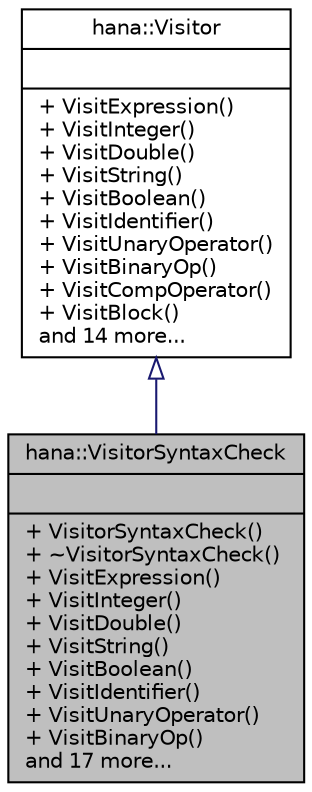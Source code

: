 digraph "hana::VisitorSyntaxCheck"
{
 // LATEX_PDF_SIZE
  edge [fontname="Helvetica",fontsize="10",labelfontname="Helvetica",labelfontsize="10"];
  node [fontname="Helvetica",fontsize="10",shape=record];
  Node1 [label="{hana::VisitorSyntaxCheck\n||+ VisitorSyntaxCheck()\l+ ~VisitorSyntaxCheck()\l+ VisitExpression()\l+ VisitInteger()\l+ VisitDouble()\l+ VisitString()\l+ VisitBoolean()\l+ VisitIdentifier()\l+ VisitUnaryOperator()\l+ VisitBinaryOp()\land 17 more...\l}",height=0.2,width=0.4,color="black", fillcolor="grey75", style="filled", fontcolor="black",tooltip=" "];
  Node2 -> Node1 [dir="back",color="midnightblue",fontsize="10",style="solid",arrowtail="onormal",fontname="Helvetica"];
  Node2 [label="{hana::Visitor\n||+ VisitExpression()\l+ VisitInteger()\l+ VisitDouble()\l+ VisitString()\l+ VisitBoolean()\l+ VisitIdentifier()\l+ VisitUnaryOperator()\l+ VisitBinaryOp()\l+ VisitCompOperator()\l+ VisitBlock()\land 14 more...\l}",height=0.2,width=0.4,color="black", fillcolor="white", style="filled",URL="$classhana_1_1_visitor.html",tooltip=" "];
}
